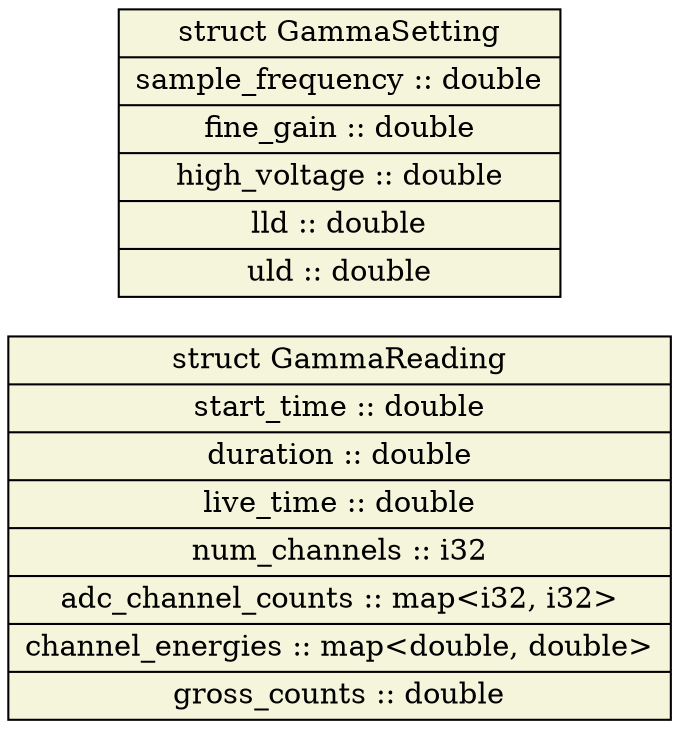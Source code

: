 digraph "gamma_sensor" {
node [style=filled, shape=record];
edge [arrowsize=0.5];
rankdir=LR
node [fillcolor=beige];
GammaReading [label="struct GammaReading|<field_start_time>start_time :: double|<field_duration>duration :: double|<field_live_time>live_time :: double|<field_num_channels>num_channels :: i32|<field_adc_channel_counts>adc_channel_counts :: map\<i32, i32\>|<field_channel_energies>channel_energies :: map\<double, double\>|<field_gross_counts>gross_counts :: double"];
node [fillcolor=beige];
GammaSetting [label="struct GammaSetting|<field_sample_frequency>sample_frequency :: double|<field_fine_gain>fine_gain :: double|<field_high_voltage>high_voltage :: double|<field_lld>lld :: double|<field_uld>uld :: double"];
}
